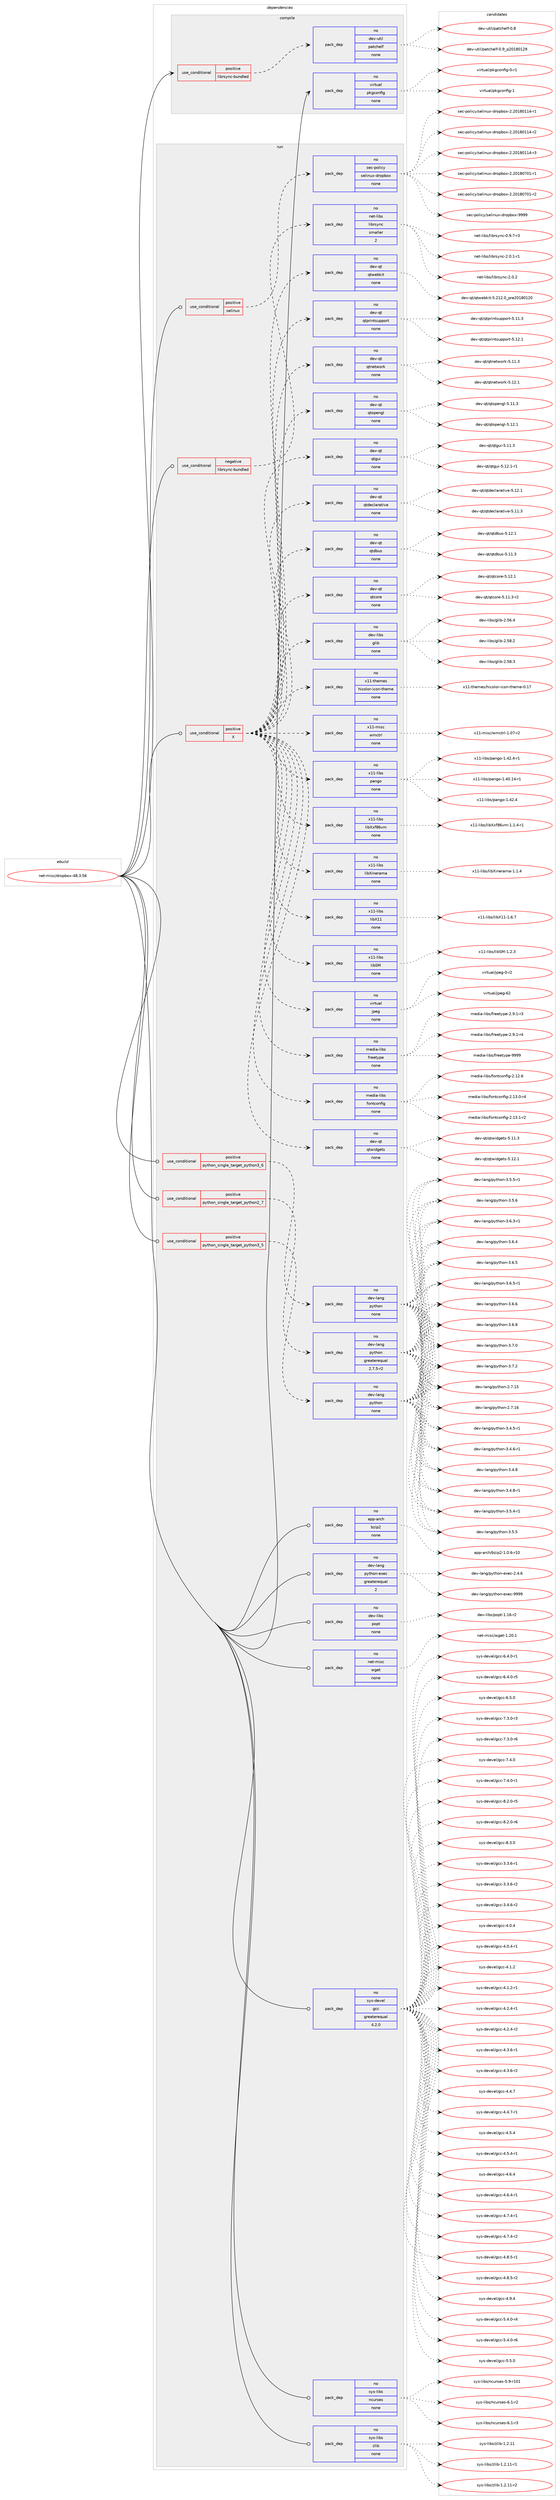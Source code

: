 digraph prolog {

# *************
# Graph options
# *************

newrank=true;
concentrate=true;
compound=true;
graph [rankdir=LR,fontname=Helvetica,fontsize=10,ranksep=1.5];#, ranksep=2.5, nodesep=0.2];
edge  [arrowhead=vee];
node  [fontname=Helvetica,fontsize=10];

# **********
# The ebuild
# **********

subgraph cluster_leftcol {
color=gray;
rank=same;
label=<<i>ebuild</i>>;
id [label="net-misc/dropbox-48.3.56", color=red, width=4, href="../net-misc/dropbox-48.3.56.svg"];
}

# ****************
# The dependencies
# ****************

subgraph cluster_midcol {
color=gray;
label=<<i>dependencies</i>>;
subgraph cluster_compile {
fillcolor="#eeeeee";
style=filled;
label=<<i>compile</i>>;
subgraph cond448136 {
dependency1667118 [label=<<TABLE BORDER="0" CELLBORDER="1" CELLSPACING="0" CELLPADDING="4"><TR><TD ROWSPAN="3" CELLPADDING="10">use_conditional</TD></TR><TR><TD>positive</TD></TR><TR><TD>librsync-bundled</TD></TR></TABLE>>, shape=none, color=red];
subgraph pack1191867 {
dependency1667119 [label=<<TABLE BORDER="0" CELLBORDER="1" CELLSPACING="0" CELLPADDING="4" WIDTH="220"><TR><TD ROWSPAN="6" CELLPADDING="30">pack_dep</TD></TR><TR><TD WIDTH="110">no</TD></TR><TR><TD>dev-util</TD></TR><TR><TD>patchelf</TD></TR><TR><TD>none</TD></TR><TR><TD></TD></TR></TABLE>>, shape=none, color=blue];
}
dependency1667118:e -> dependency1667119:w [weight=20,style="dashed",arrowhead="vee"];
}
id:e -> dependency1667118:w [weight=20,style="solid",arrowhead="vee"];
subgraph pack1191868 {
dependency1667120 [label=<<TABLE BORDER="0" CELLBORDER="1" CELLSPACING="0" CELLPADDING="4" WIDTH="220"><TR><TD ROWSPAN="6" CELLPADDING="30">pack_dep</TD></TR><TR><TD WIDTH="110">no</TD></TR><TR><TD>virtual</TD></TR><TR><TD>pkgconfig</TD></TR><TR><TD>none</TD></TR><TR><TD></TD></TR></TABLE>>, shape=none, color=blue];
}
id:e -> dependency1667120:w [weight=20,style="solid",arrowhead="vee"];
}
subgraph cluster_compileandrun {
fillcolor="#eeeeee";
style=filled;
label=<<i>compile and run</i>>;
}
subgraph cluster_run {
fillcolor="#eeeeee";
style=filled;
label=<<i>run</i>>;
subgraph cond448137 {
dependency1667121 [label=<<TABLE BORDER="0" CELLBORDER="1" CELLSPACING="0" CELLPADDING="4"><TR><TD ROWSPAN="3" CELLPADDING="10">use_conditional</TD></TR><TR><TD>negative</TD></TR><TR><TD>librsync-bundled</TD></TR></TABLE>>, shape=none, color=red];
subgraph pack1191869 {
dependency1667122 [label=<<TABLE BORDER="0" CELLBORDER="1" CELLSPACING="0" CELLPADDING="4" WIDTH="220"><TR><TD ROWSPAN="6" CELLPADDING="30">pack_dep</TD></TR><TR><TD WIDTH="110">no</TD></TR><TR><TD>net-libs</TD></TR><TR><TD>librsync</TD></TR><TR><TD>smaller</TD></TR><TR><TD>2</TD></TR></TABLE>>, shape=none, color=blue];
}
dependency1667121:e -> dependency1667122:w [weight=20,style="dashed",arrowhead="vee"];
}
id:e -> dependency1667121:w [weight=20,style="solid",arrowhead="odot"];
subgraph cond448138 {
dependency1667123 [label=<<TABLE BORDER="0" CELLBORDER="1" CELLSPACING="0" CELLPADDING="4"><TR><TD ROWSPAN="3" CELLPADDING="10">use_conditional</TD></TR><TR><TD>positive</TD></TR><TR><TD>X</TD></TR></TABLE>>, shape=none, color=red];
subgraph pack1191870 {
dependency1667124 [label=<<TABLE BORDER="0" CELLBORDER="1" CELLSPACING="0" CELLPADDING="4" WIDTH="220"><TR><TD ROWSPAN="6" CELLPADDING="30">pack_dep</TD></TR><TR><TD WIDTH="110">no</TD></TR><TR><TD>dev-libs</TD></TR><TR><TD>glib</TD></TR><TR><TD>none</TD></TR><TR><TD></TD></TR></TABLE>>, shape=none, color=blue];
}
dependency1667123:e -> dependency1667124:w [weight=20,style="dashed",arrowhead="vee"];
subgraph pack1191871 {
dependency1667125 [label=<<TABLE BORDER="0" CELLBORDER="1" CELLSPACING="0" CELLPADDING="4" WIDTH="220"><TR><TD ROWSPAN="6" CELLPADDING="30">pack_dep</TD></TR><TR><TD WIDTH="110">no</TD></TR><TR><TD>dev-qt</TD></TR><TR><TD>qtcore</TD></TR><TR><TD>none</TD></TR><TR><TD></TD></TR></TABLE>>, shape=none, color=blue];
}
dependency1667123:e -> dependency1667125:w [weight=20,style="dashed",arrowhead="vee"];
subgraph pack1191872 {
dependency1667126 [label=<<TABLE BORDER="0" CELLBORDER="1" CELLSPACING="0" CELLPADDING="4" WIDTH="220"><TR><TD ROWSPAN="6" CELLPADDING="30">pack_dep</TD></TR><TR><TD WIDTH="110">no</TD></TR><TR><TD>dev-qt</TD></TR><TR><TD>qtdbus</TD></TR><TR><TD>none</TD></TR><TR><TD></TD></TR></TABLE>>, shape=none, color=blue];
}
dependency1667123:e -> dependency1667126:w [weight=20,style="dashed",arrowhead="vee"];
subgraph pack1191873 {
dependency1667127 [label=<<TABLE BORDER="0" CELLBORDER="1" CELLSPACING="0" CELLPADDING="4" WIDTH="220"><TR><TD ROWSPAN="6" CELLPADDING="30">pack_dep</TD></TR><TR><TD WIDTH="110">no</TD></TR><TR><TD>dev-qt</TD></TR><TR><TD>qtdeclarative</TD></TR><TR><TD>none</TD></TR><TR><TD></TD></TR></TABLE>>, shape=none, color=blue];
}
dependency1667123:e -> dependency1667127:w [weight=20,style="dashed",arrowhead="vee"];
subgraph pack1191874 {
dependency1667128 [label=<<TABLE BORDER="0" CELLBORDER="1" CELLSPACING="0" CELLPADDING="4" WIDTH="220"><TR><TD ROWSPAN="6" CELLPADDING="30">pack_dep</TD></TR><TR><TD WIDTH="110">no</TD></TR><TR><TD>dev-qt</TD></TR><TR><TD>qtgui</TD></TR><TR><TD>none</TD></TR><TR><TD></TD></TR></TABLE>>, shape=none, color=blue];
}
dependency1667123:e -> dependency1667128:w [weight=20,style="dashed",arrowhead="vee"];
subgraph pack1191875 {
dependency1667129 [label=<<TABLE BORDER="0" CELLBORDER="1" CELLSPACING="0" CELLPADDING="4" WIDTH="220"><TR><TD ROWSPAN="6" CELLPADDING="30">pack_dep</TD></TR><TR><TD WIDTH="110">no</TD></TR><TR><TD>dev-qt</TD></TR><TR><TD>qtopengl</TD></TR><TR><TD>none</TD></TR><TR><TD></TD></TR></TABLE>>, shape=none, color=blue];
}
dependency1667123:e -> dependency1667129:w [weight=20,style="dashed",arrowhead="vee"];
subgraph pack1191876 {
dependency1667130 [label=<<TABLE BORDER="0" CELLBORDER="1" CELLSPACING="0" CELLPADDING="4" WIDTH="220"><TR><TD ROWSPAN="6" CELLPADDING="30">pack_dep</TD></TR><TR><TD WIDTH="110">no</TD></TR><TR><TD>dev-qt</TD></TR><TR><TD>qtnetwork</TD></TR><TR><TD>none</TD></TR><TR><TD></TD></TR></TABLE>>, shape=none, color=blue];
}
dependency1667123:e -> dependency1667130:w [weight=20,style="dashed",arrowhead="vee"];
subgraph pack1191877 {
dependency1667131 [label=<<TABLE BORDER="0" CELLBORDER="1" CELLSPACING="0" CELLPADDING="4" WIDTH="220"><TR><TD ROWSPAN="6" CELLPADDING="30">pack_dep</TD></TR><TR><TD WIDTH="110">no</TD></TR><TR><TD>dev-qt</TD></TR><TR><TD>qtprintsupport</TD></TR><TR><TD>none</TD></TR><TR><TD></TD></TR></TABLE>>, shape=none, color=blue];
}
dependency1667123:e -> dependency1667131:w [weight=20,style="dashed",arrowhead="vee"];
subgraph pack1191878 {
dependency1667132 [label=<<TABLE BORDER="0" CELLBORDER="1" CELLSPACING="0" CELLPADDING="4" WIDTH="220"><TR><TD ROWSPAN="6" CELLPADDING="30">pack_dep</TD></TR><TR><TD WIDTH="110">no</TD></TR><TR><TD>dev-qt</TD></TR><TR><TD>qtwebkit</TD></TR><TR><TD>none</TD></TR><TR><TD></TD></TR></TABLE>>, shape=none, color=blue];
}
dependency1667123:e -> dependency1667132:w [weight=20,style="dashed",arrowhead="vee"];
subgraph pack1191879 {
dependency1667133 [label=<<TABLE BORDER="0" CELLBORDER="1" CELLSPACING="0" CELLPADDING="4" WIDTH="220"><TR><TD ROWSPAN="6" CELLPADDING="30">pack_dep</TD></TR><TR><TD WIDTH="110">no</TD></TR><TR><TD>dev-qt</TD></TR><TR><TD>qtwidgets</TD></TR><TR><TD>none</TD></TR><TR><TD></TD></TR></TABLE>>, shape=none, color=blue];
}
dependency1667123:e -> dependency1667133:w [weight=20,style="dashed",arrowhead="vee"];
subgraph pack1191880 {
dependency1667134 [label=<<TABLE BORDER="0" CELLBORDER="1" CELLSPACING="0" CELLPADDING="4" WIDTH="220"><TR><TD ROWSPAN="6" CELLPADDING="30">pack_dep</TD></TR><TR><TD WIDTH="110">no</TD></TR><TR><TD>media-libs</TD></TR><TR><TD>fontconfig</TD></TR><TR><TD>none</TD></TR><TR><TD></TD></TR></TABLE>>, shape=none, color=blue];
}
dependency1667123:e -> dependency1667134:w [weight=20,style="dashed",arrowhead="vee"];
subgraph pack1191881 {
dependency1667135 [label=<<TABLE BORDER="0" CELLBORDER="1" CELLSPACING="0" CELLPADDING="4" WIDTH="220"><TR><TD ROWSPAN="6" CELLPADDING="30">pack_dep</TD></TR><TR><TD WIDTH="110">no</TD></TR><TR><TD>media-libs</TD></TR><TR><TD>freetype</TD></TR><TR><TD>none</TD></TR><TR><TD></TD></TR></TABLE>>, shape=none, color=blue];
}
dependency1667123:e -> dependency1667135:w [weight=20,style="dashed",arrowhead="vee"];
subgraph pack1191882 {
dependency1667136 [label=<<TABLE BORDER="0" CELLBORDER="1" CELLSPACING="0" CELLPADDING="4" WIDTH="220"><TR><TD ROWSPAN="6" CELLPADDING="30">pack_dep</TD></TR><TR><TD WIDTH="110">no</TD></TR><TR><TD>virtual</TD></TR><TR><TD>jpeg</TD></TR><TR><TD>none</TD></TR><TR><TD></TD></TR></TABLE>>, shape=none, color=blue];
}
dependency1667123:e -> dependency1667136:w [weight=20,style="dashed",arrowhead="vee"];
subgraph pack1191883 {
dependency1667137 [label=<<TABLE BORDER="0" CELLBORDER="1" CELLSPACING="0" CELLPADDING="4" WIDTH="220"><TR><TD ROWSPAN="6" CELLPADDING="30">pack_dep</TD></TR><TR><TD WIDTH="110">no</TD></TR><TR><TD>x11-libs</TD></TR><TR><TD>libSM</TD></TR><TR><TD>none</TD></TR><TR><TD></TD></TR></TABLE>>, shape=none, color=blue];
}
dependency1667123:e -> dependency1667137:w [weight=20,style="dashed",arrowhead="vee"];
subgraph pack1191884 {
dependency1667138 [label=<<TABLE BORDER="0" CELLBORDER="1" CELLSPACING="0" CELLPADDING="4" WIDTH="220"><TR><TD ROWSPAN="6" CELLPADDING="30">pack_dep</TD></TR><TR><TD WIDTH="110">no</TD></TR><TR><TD>x11-libs</TD></TR><TR><TD>libX11</TD></TR><TR><TD>none</TD></TR><TR><TD></TD></TR></TABLE>>, shape=none, color=blue];
}
dependency1667123:e -> dependency1667138:w [weight=20,style="dashed",arrowhead="vee"];
subgraph pack1191885 {
dependency1667139 [label=<<TABLE BORDER="0" CELLBORDER="1" CELLSPACING="0" CELLPADDING="4" WIDTH="220"><TR><TD ROWSPAN="6" CELLPADDING="30">pack_dep</TD></TR><TR><TD WIDTH="110">no</TD></TR><TR><TD>x11-libs</TD></TR><TR><TD>libXinerama</TD></TR><TR><TD>none</TD></TR><TR><TD></TD></TR></TABLE>>, shape=none, color=blue];
}
dependency1667123:e -> dependency1667139:w [weight=20,style="dashed",arrowhead="vee"];
subgraph pack1191886 {
dependency1667140 [label=<<TABLE BORDER="0" CELLBORDER="1" CELLSPACING="0" CELLPADDING="4" WIDTH="220"><TR><TD ROWSPAN="6" CELLPADDING="30">pack_dep</TD></TR><TR><TD WIDTH="110">no</TD></TR><TR><TD>x11-libs</TD></TR><TR><TD>libXxf86vm</TD></TR><TR><TD>none</TD></TR><TR><TD></TD></TR></TABLE>>, shape=none, color=blue];
}
dependency1667123:e -> dependency1667140:w [weight=20,style="dashed",arrowhead="vee"];
subgraph pack1191887 {
dependency1667141 [label=<<TABLE BORDER="0" CELLBORDER="1" CELLSPACING="0" CELLPADDING="4" WIDTH="220"><TR><TD ROWSPAN="6" CELLPADDING="30">pack_dep</TD></TR><TR><TD WIDTH="110">no</TD></TR><TR><TD>x11-libs</TD></TR><TR><TD>pango</TD></TR><TR><TD>none</TD></TR><TR><TD></TD></TR></TABLE>>, shape=none, color=blue];
}
dependency1667123:e -> dependency1667141:w [weight=20,style="dashed",arrowhead="vee"];
subgraph pack1191888 {
dependency1667142 [label=<<TABLE BORDER="0" CELLBORDER="1" CELLSPACING="0" CELLPADDING="4" WIDTH="220"><TR><TD ROWSPAN="6" CELLPADDING="30">pack_dep</TD></TR><TR><TD WIDTH="110">no</TD></TR><TR><TD>x11-misc</TD></TR><TR><TD>wmctrl</TD></TR><TR><TD>none</TD></TR><TR><TD></TD></TR></TABLE>>, shape=none, color=blue];
}
dependency1667123:e -> dependency1667142:w [weight=20,style="dashed",arrowhead="vee"];
subgraph pack1191889 {
dependency1667143 [label=<<TABLE BORDER="0" CELLBORDER="1" CELLSPACING="0" CELLPADDING="4" WIDTH="220"><TR><TD ROWSPAN="6" CELLPADDING="30">pack_dep</TD></TR><TR><TD WIDTH="110">no</TD></TR><TR><TD>x11-themes</TD></TR><TR><TD>hicolor-icon-theme</TD></TR><TR><TD>none</TD></TR><TR><TD></TD></TR></TABLE>>, shape=none, color=blue];
}
dependency1667123:e -> dependency1667143:w [weight=20,style="dashed",arrowhead="vee"];
}
id:e -> dependency1667123:w [weight=20,style="solid",arrowhead="odot"];
subgraph cond448139 {
dependency1667144 [label=<<TABLE BORDER="0" CELLBORDER="1" CELLSPACING="0" CELLPADDING="4"><TR><TD ROWSPAN="3" CELLPADDING="10">use_conditional</TD></TR><TR><TD>positive</TD></TR><TR><TD>python_single_target_python2_7</TD></TR></TABLE>>, shape=none, color=red];
subgraph pack1191890 {
dependency1667145 [label=<<TABLE BORDER="0" CELLBORDER="1" CELLSPACING="0" CELLPADDING="4" WIDTH="220"><TR><TD ROWSPAN="6" CELLPADDING="30">pack_dep</TD></TR><TR><TD WIDTH="110">no</TD></TR><TR><TD>dev-lang</TD></TR><TR><TD>python</TD></TR><TR><TD>greaterequal</TD></TR><TR><TD>2.7.5-r2</TD></TR></TABLE>>, shape=none, color=blue];
}
dependency1667144:e -> dependency1667145:w [weight=20,style="dashed",arrowhead="vee"];
}
id:e -> dependency1667144:w [weight=20,style="solid",arrowhead="odot"];
subgraph cond448140 {
dependency1667146 [label=<<TABLE BORDER="0" CELLBORDER="1" CELLSPACING="0" CELLPADDING="4"><TR><TD ROWSPAN="3" CELLPADDING="10">use_conditional</TD></TR><TR><TD>positive</TD></TR><TR><TD>python_single_target_python3_5</TD></TR></TABLE>>, shape=none, color=red];
subgraph pack1191891 {
dependency1667147 [label=<<TABLE BORDER="0" CELLBORDER="1" CELLSPACING="0" CELLPADDING="4" WIDTH="220"><TR><TD ROWSPAN="6" CELLPADDING="30">pack_dep</TD></TR><TR><TD WIDTH="110">no</TD></TR><TR><TD>dev-lang</TD></TR><TR><TD>python</TD></TR><TR><TD>none</TD></TR><TR><TD></TD></TR></TABLE>>, shape=none, color=blue];
}
dependency1667146:e -> dependency1667147:w [weight=20,style="dashed",arrowhead="vee"];
}
id:e -> dependency1667146:w [weight=20,style="solid",arrowhead="odot"];
subgraph cond448141 {
dependency1667148 [label=<<TABLE BORDER="0" CELLBORDER="1" CELLSPACING="0" CELLPADDING="4"><TR><TD ROWSPAN="3" CELLPADDING="10">use_conditional</TD></TR><TR><TD>positive</TD></TR><TR><TD>python_single_target_python3_6</TD></TR></TABLE>>, shape=none, color=red];
subgraph pack1191892 {
dependency1667149 [label=<<TABLE BORDER="0" CELLBORDER="1" CELLSPACING="0" CELLPADDING="4" WIDTH="220"><TR><TD ROWSPAN="6" CELLPADDING="30">pack_dep</TD></TR><TR><TD WIDTH="110">no</TD></TR><TR><TD>dev-lang</TD></TR><TR><TD>python</TD></TR><TR><TD>none</TD></TR><TR><TD></TD></TR></TABLE>>, shape=none, color=blue];
}
dependency1667148:e -> dependency1667149:w [weight=20,style="dashed",arrowhead="vee"];
}
id:e -> dependency1667148:w [weight=20,style="solid",arrowhead="odot"];
subgraph cond448142 {
dependency1667150 [label=<<TABLE BORDER="0" CELLBORDER="1" CELLSPACING="0" CELLPADDING="4"><TR><TD ROWSPAN="3" CELLPADDING="10">use_conditional</TD></TR><TR><TD>positive</TD></TR><TR><TD>selinux</TD></TR></TABLE>>, shape=none, color=red];
subgraph pack1191893 {
dependency1667151 [label=<<TABLE BORDER="0" CELLBORDER="1" CELLSPACING="0" CELLPADDING="4" WIDTH="220"><TR><TD ROWSPAN="6" CELLPADDING="30">pack_dep</TD></TR><TR><TD WIDTH="110">no</TD></TR><TR><TD>sec-policy</TD></TR><TR><TD>selinux-dropbox</TD></TR><TR><TD>none</TD></TR><TR><TD></TD></TR></TABLE>>, shape=none, color=blue];
}
dependency1667150:e -> dependency1667151:w [weight=20,style="dashed",arrowhead="vee"];
}
id:e -> dependency1667150:w [weight=20,style="solid",arrowhead="odot"];
subgraph pack1191894 {
dependency1667152 [label=<<TABLE BORDER="0" CELLBORDER="1" CELLSPACING="0" CELLPADDING="4" WIDTH="220"><TR><TD ROWSPAN="6" CELLPADDING="30">pack_dep</TD></TR><TR><TD WIDTH="110">no</TD></TR><TR><TD>app-arch</TD></TR><TR><TD>bzip2</TD></TR><TR><TD>none</TD></TR><TR><TD></TD></TR></TABLE>>, shape=none, color=blue];
}
id:e -> dependency1667152:w [weight=20,style="solid",arrowhead="odot"];
subgraph pack1191895 {
dependency1667153 [label=<<TABLE BORDER="0" CELLBORDER="1" CELLSPACING="0" CELLPADDING="4" WIDTH="220"><TR><TD ROWSPAN="6" CELLPADDING="30">pack_dep</TD></TR><TR><TD WIDTH="110">no</TD></TR><TR><TD>dev-lang</TD></TR><TR><TD>python-exec</TD></TR><TR><TD>greaterequal</TD></TR><TR><TD>2</TD></TR></TABLE>>, shape=none, color=blue];
}
id:e -> dependency1667153:w [weight=20,style="solid",arrowhead="odot"];
subgraph pack1191896 {
dependency1667154 [label=<<TABLE BORDER="0" CELLBORDER="1" CELLSPACING="0" CELLPADDING="4" WIDTH="220"><TR><TD ROWSPAN="6" CELLPADDING="30">pack_dep</TD></TR><TR><TD WIDTH="110">no</TD></TR><TR><TD>dev-libs</TD></TR><TR><TD>popt</TD></TR><TR><TD>none</TD></TR><TR><TD></TD></TR></TABLE>>, shape=none, color=blue];
}
id:e -> dependency1667154:w [weight=20,style="solid",arrowhead="odot"];
subgraph pack1191897 {
dependency1667155 [label=<<TABLE BORDER="0" CELLBORDER="1" CELLSPACING="0" CELLPADDING="4" WIDTH="220"><TR><TD ROWSPAN="6" CELLPADDING="30">pack_dep</TD></TR><TR><TD WIDTH="110">no</TD></TR><TR><TD>net-misc</TD></TR><TR><TD>wget</TD></TR><TR><TD>none</TD></TR><TR><TD></TD></TR></TABLE>>, shape=none, color=blue];
}
id:e -> dependency1667155:w [weight=20,style="solid",arrowhead="odot"];
subgraph pack1191898 {
dependency1667156 [label=<<TABLE BORDER="0" CELLBORDER="1" CELLSPACING="0" CELLPADDING="4" WIDTH="220"><TR><TD ROWSPAN="6" CELLPADDING="30">pack_dep</TD></TR><TR><TD WIDTH="110">no</TD></TR><TR><TD>sys-devel</TD></TR><TR><TD>gcc</TD></TR><TR><TD>greaterequal</TD></TR><TR><TD>4.2.0</TD></TR></TABLE>>, shape=none, color=blue];
}
id:e -> dependency1667156:w [weight=20,style="solid",arrowhead="odot"];
subgraph pack1191899 {
dependency1667157 [label=<<TABLE BORDER="0" CELLBORDER="1" CELLSPACING="0" CELLPADDING="4" WIDTH="220"><TR><TD ROWSPAN="6" CELLPADDING="30">pack_dep</TD></TR><TR><TD WIDTH="110">no</TD></TR><TR><TD>sys-libs</TD></TR><TR><TD>ncurses</TD></TR><TR><TD>none</TD></TR><TR><TD></TD></TR></TABLE>>, shape=none, color=blue];
}
id:e -> dependency1667157:w [weight=20,style="solid",arrowhead="odot"];
subgraph pack1191900 {
dependency1667158 [label=<<TABLE BORDER="0" CELLBORDER="1" CELLSPACING="0" CELLPADDING="4" WIDTH="220"><TR><TD ROWSPAN="6" CELLPADDING="30">pack_dep</TD></TR><TR><TD WIDTH="110">no</TD></TR><TR><TD>sys-libs</TD></TR><TR><TD>zlib</TD></TR><TR><TD>none</TD></TR><TR><TD></TD></TR></TABLE>>, shape=none, color=blue];
}
id:e -> dependency1667158:w [weight=20,style="solid",arrowhead="odot"];
}
}

# **************
# The candidates
# **************

subgraph cluster_choices {
rank=same;
color=gray;
label=<<i>candidates</i>>;

subgraph choice1191867 {
color=black;
nodesep=1;
choice1001011184511711610510847112971169910410110810245484656 [label="dev-util/patchelf-0.8", color=red, width=4,href="../dev-util/patchelf-0.8.svg"];
choice1001011184511711610510847112971169910410110810245484657951125048495648495057 [label="dev-util/patchelf-0.9_p20180129", color=red, width=4,href="../dev-util/patchelf-0.9_p20180129.svg"];
dependency1667119:e -> choice1001011184511711610510847112971169910410110810245484656:w [style=dotted,weight="100"];
dependency1667119:e -> choice1001011184511711610510847112971169910410110810245484657951125048495648495057:w [style=dotted,weight="100"];
}
subgraph choice1191868 {
color=black;
nodesep=1;
choice11810511411611797108471121071039911111010210510345484511449 [label="virtual/pkgconfig-0-r1", color=red, width=4,href="../virtual/pkgconfig-0-r1.svg"];
choice1181051141161179710847112107103991111101021051034549 [label="virtual/pkgconfig-1", color=red, width=4,href="../virtual/pkgconfig-1.svg"];
dependency1667120:e -> choice11810511411611797108471121071039911111010210510345484511449:w [style=dotted,weight="100"];
dependency1667120:e -> choice1181051141161179710847112107103991111101021051034549:w [style=dotted,weight="100"];
}
subgraph choice1191869 {
color=black;
nodesep=1;
choice11010111645108105981154710810598114115121110994548465746554511451 [label="net-libs/librsync-0.9.7-r3", color=red, width=4,href="../net-libs/librsync-0.9.7-r3.svg"];
choice11010111645108105981154710810598114115121110994550464846494511449 [label="net-libs/librsync-2.0.1-r1", color=red, width=4,href="../net-libs/librsync-2.0.1-r1.svg"];
choice1101011164510810598115471081059811411512111099455046484650 [label="net-libs/librsync-2.0.2", color=red, width=4,href="../net-libs/librsync-2.0.2.svg"];
dependency1667122:e -> choice11010111645108105981154710810598114115121110994548465746554511451:w [style=dotted,weight="100"];
dependency1667122:e -> choice11010111645108105981154710810598114115121110994550464846494511449:w [style=dotted,weight="100"];
dependency1667122:e -> choice1101011164510810598115471081059811411512111099455046484650:w [style=dotted,weight="100"];
}
subgraph choice1191870 {
color=black;
nodesep=1;
choice1001011184510810598115471031081059845504653544652 [label="dev-libs/glib-2.56.4", color=red, width=4,href="../dev-libs/glib-2.56.4.svg"];
choice1001011184510810598115471031081059845504653564650 [label="dev-libs/glib-2.58.2", color=red, width=4,href="../dev-libs/glib-2.58.2.svg"];
choice1001011184510810598115471031081059845504653564651 [label="dev-libs/glib-2.58.3", color=red, width=4,href="../dev-libs/glib-2.58.3.svg"];
dependency1667124:e -> choice1001011184510810598115471031081059845504653544652:w [style=dotted,weight="100"];
dependency1667124:e -> choice1001011184510810598115471031081059845504653564650:w [style=dotted,weight="100"];
dependency1667124:e -> choice1001011184510810598115471031081059845504653564651:w [style=dotted,weight="100"];
}
subgraph choice1191871 {
color=black;
nodesep=1;
choice100101118451131164711311699111114101455346494946514511450 [label="dev-qt/qtcore-5.11.3-r2", color=red, width=4,href="../dev-qt/qtcore-5.11.3-r2.svg"];
choice10010111845113116471131169911111410145534649504649 [label="dev-qt/qtcore-5.12.1", color=red, width=4,href="../dev-qt/qtcore-5.12.1.svg"];
dependency1667125:e -> choice100101118451131164711311699111114101455346494946514511450:w [style=dotted,weight="100"];
dependency1667125:e -> choice10010111845113116471131169911111410145534649504649:w [style=dotted,weight="100"];
}
subgraph choice1191872 {
color=black;
nodesep=1;
choice10010111845113116471131161009811711545534649494651 [label="dev-qt/qtdbus-5.11.3", color=red, width=4,href="../dev-qt/qtdbus-5.11.3.svg"];
choice10010111845113116471131161009811711545534649504649 [label="dev-qt/qtdbus-5.12.1", color=red, width=4,href="../dev-qt/qtdbus-5.12.1.svg"];
dependency1667126:e -> choice10010111845113116471131161009811711545534649494651:w [style=dotted,weight="100"];
dependency1667126:e -> choice10010111845113116471131161009811711545534649504649:w [style=dotted,weight="100"];
}
subgraph choice1191873 {
color=black;
nodesep=1;
choice100101118451131164711311610010199108971149711610511810145534649494651 [label="dev-qt/qtdeclarative-5.11.3", color=red, width=4,href="../dev-qt/qtdeclarative-5.11.3.svg"];
choice100101118451131164711311610010199108971149711610511810145534649504649 [label="dev-qt/qtdeclarative-5.12.1", color=red, width=4,href="../dev-qt/qtdeclarative-5.12.1.svg"];
dependency1667127:e -> choice100101118451131164711311610010199108971149711610511810145534649494651:w [style=dotted,weight="100"];
dependency1667127:e -> choice100101118451131164711311610010199108971149711610511810145534649504649:w [style=dotted,weight="100"];
}
subgraph choice1191874 {
color=black;
nodesep=1;
choice100101118451131164711311610311710545534649494651 [label="dev-qt/qtgui-5.11.3", color=red, width=4,href="../dev-qt/qtgui-5.11.3.svg"];
choice1001011184511311647113116103117105455346495046494511449 [label="dev-qt/qtgui-5.12.1-r1", color=red, width=4,href="../dev-qt/qtgui-5.12.1-r1.svg"];
dependency1667128:e -> choice100101118451131164711311610311710545534649494651:w [style=dotted,weight="100"];
dependency1667128:e -> choice1001011184511311647113116103117105455346495046494511449:w [style=dotted,weight="100"];
}
subgraph choice1191875 {
color=black;
nodesep=1;
choice100101118451131164711311611111210111010310845534649494651 [label="dev-qt/qtopengl-5.11.3", color=red, width=4,href="../dev-qt/qtopengl-5.11.3.svg"];
choice100101118451131164711311611111210111010310845534649504649 [label="dev-qt/qtopengl-5.12.1", color=red, width=4,href="../dev-qt/qtopengl-5.12.1.svg"];
dependency1667129:e -> choice100101118451131164711311611111210111010310845534649494651:w [style=dotted,weight="100"];
dependency1667129:e -> choice100101118451131164711311611111210111010310845534649504649:w [style=dotted,weight="100"];
}
subgraph choice1191876 {
color=black;
nodesep=1;
choice100101118451131164711311611010111611911111410745534649494651 [label="dev-qt/qtnetwork-5.11.3", color=red, width=4,href="../dev-qt/qtnetwork-5.11.3.svg"];
choice100101118451131164711311611010111611911111410745534649504649 [label="dev-qt/qtnetwork-5.12.1", color=red, width=4,href="../dev-qt/qtnetwork-5.12.1.svg"];
dependency1667130:e -> choice100101118451131164711311611010111611911111410745534649494651:w [style=dotted,weight="100"];
dependency1667130:e -> choice100101118451131164711311611010111611911111410745534649504649:w [style=dotted,weight="100"];
}
subgraph choice1191877 {
color=black;
nodesep=1;
choice100101118451131164711311611211410511011611511711211211111411645534649494651 [label="dev-qt/qtprintsupport-5.11.3", color=red, width=4,href="../dev-qt/qtprintsupport-5.11.3.svg"];
choice100101118451131164711311611211410511011611511711211211111411645534649504649 [label="dev-qt/qtprintsupport-5.12.1", color=red, width=4,href="../dev-qt/qtprintsupport-5.12.1.svg"];
dependency1667131:e -> choice100101118451131164711311611211410511011611511711211211111411645534649494651:w [style=dotted,weight="100"];
dependency1667131:e -> choice100101118451131164711311611211410511011611511711211211111411645534649504649:w [style=dotted,weight="100"];
}
subgraph choice1191878 {
color=black;
nodesep=1;
choice1001011184511311647113116119101981071051164553465049504648951121141015048495648495048 [label="dev-qt/qtwebkit-5.212.0_pre20180120", color=red, width=4,href="../dev-qt/qtwebkit-5.212.0_pre20180120.svg"];
dependency1667132:e -> choice1001011184511311647113116119101981071051164553465049504648951121141015048495648495048:w [style=dotted,weight="100"];
}
subgraph choice1191879 {
color=black;
nodesep=1;
choice100101118451131164711311611910510010310111611545534649494651 [label="dev-qt/qtwidgets-5.11.3", color=red, width=4,href="../dev-qt/qtwidgets-5.11.3.svg"];
choice100101118451131164711311611910510010310111611545534649504649 [label="dev-qt/qtwidgets-5.12.1", color=red, width=4,href="../dev-qt/qtwidgets-5.12.1.svg"];
dependency1667133:e -> choice100101118451131164711311611910510010310111611545534649494651:w [style=dotted,weight="100"];
dependency1667133:e -> choice100101118451131164711311611910510010310111611545534649504649:w [style=dotted,weight="100"];
}
subgraph choice1191880 {
color=black;
nodesep=1;
choice109101100105974510810598115471021111101169911111010210510345504649504654 [label="media-libs/fontconfig-2.12.6", color=red, width=4,href="../media-libs/fontconfig-2.12.6.svg"];
choice1091011001059745108105981154710211111011699111110102105103455046495146484511452 [label="media-libs/fontconfig-2.13.0-r4", color=red, width=4,href="../media-libs/fontconfig-2.13.0-r4.svg"];
choice1091011001059745108105981154710211111011699111110102105103455046495146494511450 [label="media-libs/fontconfig-2.13.1-r2", color=red, width=4,href="../media-libs/fontconfig-2.13.1-r2.svg"];
dependency1667134:e -> choice109101100105974510810598115471021111101169911111010210510345504649504654:w [style=dotted,weight="100"];
dependency1667134:e -> choice1091011001059745108105981154710211111011699111110102105103455046495146484511452:w [style=dotted,weight="100"];
dependency1667134:e -> choice1091011001059745108105981154710211111011699111110102105103455046495146494511450:w [style=dotted,weight="100"];
}
subgraph choice1191881 {
color=black;
nodesep=1;
choice109101100105974510810598115471021141011011161211121014550465746494511451 [label="media-libs/freetype-2.9.1-r3", color=red, width=4,href="../media-libs/freetype-2.9.1-r3.svg"];
choice109101100105974510810598115471021141011011161211121014550465746494511452 [label="media-libs/freetype-2.9.1-r4", color=red, width=4,href="../media-libs/freetype-2.9.1-r4.svg"];
choice109101100105974510810598115471021141011011161211121014557575757 [label="media-libs/freetype-9999", color=red, width=4,href="../media-libs/freetype-9999.svg"];
dependency1667135:e -> choice109101100105974510810598115471021141011011161211121014550465746494511451:w [style=dotted,weight="100"];
dependency1667135:e -> choice109101100105974510810598115471021141011011161211121014550465746494511452:w [style=dotted,weight="100"];
dependency1667135:e -> choice109101100105974510810598115471021141011011161211121014557575757:w [style=dotted,weight="100"];
}
subgraph choice1191882 {
color=black;
nodesep=1;
choice118105114116117971084710611210110345484511450 [label="virtual/jpeg-0-r2", color=red, width=4,href="../virtual/jpeg-0-r2.svg"];
choice1181051141161179710847106112101103455450 [label="virtual/jpeg-62", color=red, width=4,href="../virtual/jpeg-62.svg"];
dependency1667136:e -> choice118105114116117971084710611210110345484511450:w [style=dotted,weight="100"];
dependency1667136:e -> choice1181051141161179710847106112101103455450:w [style=dotted,weight="100"];
}
subgraph choice1191883 {
color=black;
nodesep=1;
choice1204949451081059811547108105988377454946504651 [label="x11-libs/libSM-1.2.3", color=red, width=4,href="../x11-libs/libSM-1.2.3.svg"];
dependency1667137:e -> choice1204949451081059811547108105988377454946504651:w [style=dotted,weight="100"];
}
subgraph choice1191884 {
color=black;
nodesep=1;
choice120494945108105981154710810598884949454946544655 [label="x11-libs/libX11-1.6.7", color=red, width=4,href="../x11-libs/libX11-1.6.7.svg"];
dependency1667138:e -> choice120494945108105981154710810598884949454946544655:w [style=dotted,weight="100"];
}
subgraph choice1191885 {
color=black;
nodesep=1;
choice120494945108105981154710810598881051101011149710997454946494652 [label="x11-libs/libXinerama-1.1.4", color=red, width=4,href="../x11-libs/libXinerama-1.1.4.svg"];
dependency1667139:e -> choice120494945108105981154710810598881051101011149710997454946494652:w [style=dotted,weight="100"];
}
subgraph choice1191886 {
color=black;
nodesep=1;
choice1204949451081059811547108105988812010256541181094549464946524511449 [label="x11-libs/libXxf86vm-1.1.4-r1", color=red, width=4,href="../x11-libs/libXxf86vm-1.1.4-r1.svg"];
dependency1667140:e -> choice1204949451081059811547108105988812010256541181094549464946524511449:w [style=dotted,weight="100"];
}
subgraph choice1191887 {
color=black;
nodesep=1;
choice12049494510810598115471129711010311145494652484649524511449 [label="x11-libs/pango-1.40.14-r1", color=red, width=4,href="../x11-libs/pango-1.40.14-r1.svg"];
choice12049494510810598115471129711010311145494652504652 [label="x11-libs/pango-1.42.4", color=red, width=4,href="../x11-libs/pango-1.42.4.svg"];
choice120494945108105981154711297110103111454946525046524511449 [label="x11-libs/pango-1.42.4-r1", color=red, width=4,href="../x11-libs/pango-1.42.4-r1.svg"];
dependency1667141:e -> choice12049494510810598115471129711010311145494652484649524511449:w [style=dotted,weight="100"];
dependency1667141:e -> choice12049494510810598115471129711010311145494652504652:w [style=dotted,weight="100"];
dependency1667141:e -> choice120494945108105981154711297110103111454946525046524511449:w [style=dotted,weight="100"];
}
subgraph choice1191888 {
color=black;
nodesep=1;
choice12049494510910511599471191099911611410845494648554511450 [label="x11-misc/wmctrl-1.07-r2", color=red, width=4,href="../x11-misc/wmctrl-1.07-r2.svg"];
dependency1667142:e -> choice12049494510910511599471191099911611410845494648554511450:w [style=dotted,weight="100"];
}
subgraph choice1191889 {
color=black;
nodesep=1;
choice12049494511610410110910111547104105991111081111144510599111110451161041011091014548464955 [label="x11-themes/hicolor-icon-theme-0.17", color=red, width=4,href="../x11-themes/hicolor-icon-theme-0.17.svg"];
dependency1667143:e -> choice12049494511610410110910111547104105991111081111144510599111110451161041011091014548464955:w [style=dotted,weight="100"];
}
subgraph choice1191890 {
color=black;
nodesep=1;
choice10010111845108971101034711212111610411111045504655464953 [label="dev-lang/python-2.7.15", color=red, width=4,href="../dev-lang/python-2.7.15.svg"];
choice10010111845108971101034711212111610411111045504655464954 [label="dev-lang/python-2.7.16", color=red, width=4,href="../dev-lang/python-2.7.16.svg"];
choice1001011184510897110103471121211161041111104551465246534511449 [label="dev-lang/python-3.4.5-r1", color=red, width=4,href="../dev-lang/python-3.4.5-r1.svg"];
choice1001011184510897110103471121211161041111104551465246544511449 [label="dev-lang/python-3.4.6-r1", color=red, width=4,href="../dev-lang/python-3.4.6-r1.svg"];
choice100101118451089711010347112121116104111110455146524656 [label="dev-lang/python-3.4.8", color=red, width=4,href="../dev-lang/python-3.4.8.svg"];
choice1001011184510897110103471121211161041111104551465246564511449 [label="dev-lang/python-3.4.8-r1", color=red, width=4,href="../dev-lang/python-3.4.8-r1.svg"];
choice1001011184510897110103471121211161041111104551465346524511449 [label="dev-lang/python-3.5.4-r1", color=red, width=4,href="../dev-lang/python-3.5.4-r1.svg"];
choice100101118451089711010347112121116104111110455146534653 [label="dev-lang/python-3.5.5", color=red, width=4,href="../dev-lang/python-3.5.5.svg"];
choice1001011184510897110103471121211161041111104551465346534511449 [label="dev-lang/python-3.5.5-r1", color=red, width=4,href="../dev-lang/python-3.5.5-r1.svg"];
choice100101118451089711010347112121116104111110455146534654 [label="dev-lang/python-3.5.6", color=red, width=4,href="../dev-lang/python-3.5.6.svg"];
choice1001011184510897110103471121211161041111104551465446514511449 [label="dev-lang/python-3.6.3-r1", color=red, width=4,href="../dev-lang/python-3.6.3-r1.svg"];
choice100101118451089711010347112121116104111110455146544652 [label="dev-lang/python-3.6.4", color=red, width=4,href="../dev-lang/python-3.6.4.svg"];
choice100101118451089711010347112121116104111110455146544653 [label="dev-lang/python-3.6.5", color=red, width=4,href="../dev-lang/python-3.6.5.svg"];
choice1001011184510897110103471121211161041111104551465446534511449 [label="dev-lang/python-3.6.5-r1", color=red, width=4,href="../dev-lang/python-3.6.5-r1.svg"];
choice100101118451089711010347112121116104111110455146544654 [label="dev-lang/python-3.6.6", color=red, width=4,href="../dev-lang/python-3.6.6.svg"];
choice100101118451089711010347112121116104111110455146544656 [label="dev-lang/python-3.6.8", color=red, width=4,href="../dev-lang/python-3.6.8.svg"];
choice100101118451089711010347112121116104111110455146554648 [label="dev-lang/python-3.7.0", color=red, width=4,href="../dev-lang/python-3.7.0.svg"];
choice100101118451089711010347112121116104111110455146554650 [label="dev-lang/python-3.7.2", color=red, width=4,href="../dev-lang/python-3.7.2.svg"];
dependency1667145:e -> choice10010111845108971101034711212111610411111045504655464953:w [style=dotted,weight="100"];
dependency1667145:e -> choice10010111845108971101034711212111610411111045504655464954:w [style=dotted,weight="100"];
dependency1667145:e -> choice1001011184510897110103471121211161041111104551465246534511449:w [style=dotted,weight="100"];
dependency1667145:e -> choice1001011184510897110103471121211161041111104551465246544511449:w [style=dotted,weight="100"];
dependency1667145:e -> choice100101118451089711010347112121116104111110455146524656:w [style=dotted,weight="100"];
dependency1667145:e -> choice1001011184510897110103471121211161041111104551465246564511449:w [style=dotted,weight="100"];
dependency1667145:e -> choice1001011184510897110103471121211161041111104551465346524511449:w [style=dotted,weight="100"];
dependency1667145:e -> choice100101118451089711010347112121116104111110455146534653:w [style=dotted,weight="100"];
dependency1667145:e -> choice1001011184510897110103471121211161041111104551465346534511449:w [style=dotted,weight="100"];
dependency1667145:e -> choice100101118451089711010347112121116104111110455146534654:w [style=dotted,weight="100"];
dependency1667145:e -> choice1001011184510897110103471121211161041111104551465446514511449:w [style=dotted,weight="100"];
dependency1667145:e -> choice100101118451089711010347112121116104111110455146544652:w [style=dotted,weight="100"];
dependency1667145:e -> choice100101118451089711010347112121116104111110455146544653:w [style=dotted,weight="100"];
dependency1667145:e -> choice1001011184510897110103471121211161041111104551465446534511449:w [style=dotted,weight="100"];
dependency1667145:e -> choice100101118451089711010347112121116104111110455146544654:w [style=dotted,weight="100"];
dependency1667145:e -> choice100101118451089711010347112121116104111110455146544656:w [style=dotted,weight="100"];
dependency1667145:e -> choice100101118451089711010347112121116104111110455146554648:w [style=dotted,weight="100"];
dependency1667145:e -> choice100101118451089711010347112121116104111110455146554650:w [style=dotted,weight="100"];
}
subgraph choice1191891 {
color=black;
nodesep=1;
choice10010111845108971101034711212111610411111045504655464953 [label="dev-lang/python-2.7.15", color=red, width=4,href="../dev-lang/python-2.7.15.svg"];
choice10010111845108971101034711212111610411111045504655464954 [label="dev-lang/python-2.7.16", color=red, width=4,href="../dev-lang/python-2.7.16.svg"];
choice1001011184510897110103471121211161041111104551465246534511449 [label="dev-lang/python-3.4.5-r1", color=red, width=4,href="../dev-lang/python-3.4.5-r1.svg"];
choice1001011184510897110103471121211161041111104551465246544511449 [label="dev-lang/python-3.4.6-r1", color=red, width=4,href="../dev-lang/python-3.4.6-r1.svg"];
choice100101118451089711010347112121116104111110455146524656 [label="dev-lang/python-3.4.8", color=red, width=4,href="../dev-lang/python-3.4.8.svg"];
choice1001011184510897110103471121211161041111104551465246564511449 [label="dev-lang/python-3.4.8-r1", color=red, width=4,href="../dev-lang/python-3.4.8-r1.svg"];
choice1001011184510897110103471121211161041111104551465346524511449 [label="dev-lang/python-3.5.4-r1", color=red, width=4,href="../dev-lang/python-3.5.4-r1.svg"];
choice100101118451089711010347112121116104111110455146534653 [label="dev-lang/python-3.5.5", color=red, width=4,href="../dev-lang/python-3.5.5.svg"];
choice1001011184510897110103471121211161041111104551465346534511449 [label="dev-lang/python-3.5.5-r1", color=red, width=4,href="../dev-lang/python-3.5.5-r1.svg"];
choice100101118451089711010347112121116104111110455146534654 [label="dev-lang/python-3.5.6", color=red, width=4,href="../dev-lang/python-3.5.6.svg"];
choice1001011184510897110103471121211161041111104551465446514511449 [label="dev-lang/python-3.6.3-r1", color=red, width=4,href="../dev-lang/python-3.6.3-r1.svg"];
choice100101118451089711010347112121116104111110455146544652 [label="dev-lang/python-3.6.4", color=red, width=4,href="../dev-lang/python-3.6.4.svg"];
choice100101118451089711010347112121116104111110455146544653 [label="dev-lang/python-3.6.5", color=red, width=4,href="../dev-lang/python-3.6.5.svg"];
choice1001011184510897110103471121211161041111104551465446534511449 [label="dev-lang/python-3.6.5-r1", color=red, width=4,href="../dev-lang/python-3.6.5-r1.svg"];
choice100101118451089711010347112121116104111110455146544654 [label="dev-lang/python-3.6.6", color=red, width=4,href="../dev-lang/python-3.6.6.svg"];
choice100101118451089711010347112121116104111110455146544656 [label="dev-lang/python-3.6.8", color=red, width=4,href="../dev-lang/python-3.6.8.svg"];
choice100101118451089711010347112121116104111110455146554648 [label="dev-lang/python-3.7.0", color=red, width=4,href="../dev-lang/python-3.7.0.svg"];
choice100101118451089711010347112121116104111110455146554650 [label="dev-lang/python-3.7.2", color=red, width=4,href="../dev-lang/python-3.7.2.svg"];
dependency1667147:e -> choice10010111845108971101034711212111610411111045504655464953:w [style=dotted,weight="100"];
dependency1667147:e -> choice10010111845108971101034711212111610411111045504655464954:w [style=dotted,weight="100"];
dependency1667147:e -> choice1001011184510897110103471121211161041111104551465246534511449:w [style=dotted,weight="100"];
dependency1667147:e -> choice1001011184510897110103471121211161041111104551465246544511449:w [style=dotted,weight="100"];
dependency1667147:e -> choice100101118451089711010347112121116104111110455146524656:w [style=dotted,weight="100"];
dependency1667147:e -> choice1001011184510897110103471121211161041111104551465246564511449:w [style=dotted,weight="100"];
dependency1667147:e -> choice1001011184510897110103471121211161041111104551465346524511449:w [style=dotted,weight="100"];
dependency1667147:e -> choice100101118451089711010347112121116104111110455146534653:w [style=dotted,weight="100"];
dependency1667147:e -> choice1001011184510897110103471121211161041111104551465346534511449:w [style=dotted,weight="100"];
dependency1667147:e -> choice100101118451089711010347112121116104111110455146534654:w [style=dotted,weight="100"];
dependency1667147:e -> choice1001011184510897110103471121211161041111104551465446514511449:w [style=dotted,weight="100"];
dependency1667147:e -> choice100101118451089711010347112121116104111110455146544652:w [style=dotted,weight="100"];
dependency1667147:e -> choice100101118451089711010347112121116104111110455146544653:w [style=dotted,weight="100"];
dependency1667147:e -> choice1001011184510897110103471121211161041111104551465446534511449:w [style=dotted,weight="100"];
dependency1667147:e -> choice100101118451089711010347112121116104111110455146544654:w [style=dotted,weight="100"];
dependency1667147:e -> choice100101118451089711010347112121116104111110455146544656:w [style=dotted,weight="100"];
dependency1667147:e -> choice100101118451089711010347112121116104111110455146554648:w [style=dotted,weight="100"];
dependency1667147:e -> choice100101118451089711010347112121116104111110455146554650:w [style=dotted,weight="100"];
}
subgraph choice1191892 {
color=black;
nodesep=1;
choice10010111845108971101034711212111610411111045504655464953 [label="dev-lang/python-2.7.15", color=red, width=4,href="../dev-lang/python-2.7.15.svg"];
choice10010111845108971101034711212111610411111045504655464954 [label="dev-lang/python-2.7.16", color=red, width=4,href="../dev-lang/python-2.7.16.svg"];
choice1001011184510897110103471121211161041111104551465246534511449 [label="dev-lang/python-3.4.5-r1", color=red, width=4,href="../dev-lang/python-3.4.5-r1.svg"];
choice1001011184510897110103471121211161041111104551465246544511449 [label="dev-lang/python-3.4.6-r1", color=red, width=4,href="../dev-lang/python-3.4.6-r1.svg"];
choice100101118451089711010347112121116104111110455146524656 [label="dev-lang/python-3.4.8", color=red, width=4,href="../dev-lang/python-3.4.8.svg"];
choice1001011184510897110103471121211161041111104551465246564511449 [label="dev-lang/python-3.4.8-r1", color=red, width=4,href="../dev-lang/python-3.4.8-r1.svg"];
choice1001011184510897110103471121211161041111104551465346524511449 [label="dev-lang/python-3.5.4-r1", color=red, width=4,href="../dev-lang/python-3.5.4-r1.svg"];
choice100101118451089711010347112121116104111110455146534653 [label="dev-lang/python-3.5.5", color=red, width=4,href="../dev-lang/python-3.5.5.svg"];
choice1001011184510897110103471121211161041111104551465346534511449 [label="dev-lang/python-3.5.5-r1", color=red, width=4,href="../dev-lang/python-3.5.5-r1.svg"];
choice100101118451089711010347112121116104111110455146534654 [label="dev-lang/python-3.5.6", color=red, width=4,href="../dev-lang/python-3.5.6.svg"];
choice1001011184510897110103471121211161041111104551465446514511449 [label="dev-lang/python-3.6.3-r1", color=red, width=4,href="../dev-lang/python-3.6.3-r1.svg"];
choice100101118451089711010347112121116104111110455146544652 [label="dev-lang/python-3.6.4", color=red, width=4,href="../dev-lang/python-3.6.4.svg"];
choice100101118451089711010347112121116104111110455146544653 [label="dev-lang/python-3.6.5", color=red, width=4,href="../dev-lang/python-3.6.5.svg"];
choice1001011184510897110103471121211161041111104551465446534511449 [label="dev-lang/python-3.6.5-r1", color=red, width=4,href="../dev-lang/python-3.6.5-r1.svg"];
choice100101118451089711010347112121116104111110455146544654 [label="dev-lang/python-3.6.6", color=red, width=4,href="../dev-lang/python-3.6.6.svg"];
choice100101118451089711010347112121116104111110455146544656 [label="dev-lang/python-3.6.8", color=red, width=4,href="../dev-lang/python-3.6.8.svg"];
choice100101118451089711010347112121116104111110455146554648 [label="dev-lang/python-3.7.0", color=red, width=4,href="../dev-lang/python-3.7.0.svg"];
choice100101118451089711010347112121116104111110455146554650 [label="dev-lang/python-3.7.2", color=red, width=4,href="../dev-lang/python-3.7.2.svg"];
dependency1667149:e -> choice10010111845108971101034711212111610411111045504655464953:w [style=dotted,weight="100"];
dependency1667149:e -> choice10010111845108971101034711212111610411111045504655464954:w [style=dotted,weight="100"];
dependency1667149:e -> choice1001011184510897110103471121211161041111104551465246534511449:w [style=dotted,weight="100"];
dependency1667149:e -> choice1001011184510897110103471121211161041111104551465246544511449:w [style=dotted,weight="100"];
dependency1667149:e -> choice100101118451089711010347112121116104111110455146524656:w [style=dotted,weight="100"];
dependency1667149:e -> choice1001011184510897110103471121211161041111104551465246564511449:w [style=dotted,weight="100"];
dependency1667149:e -> choice1001011184510897110103471121211161041111104551465346524511449:w [style=dotted,weight="100"];
dependency1667149:e -> choice100101118451089711010347112121116104111110455146534653:w [style=dotted,weight="100"];
dependency1667149:e -> choice1001011184510897110103471121211161041111104551465346534511449:w [style=dotted,weight="100"];
dependency1667149:e -> choice100101118451089711010347112121116104111110455146534654:w [style=dotted,weight="100"];
dependency1667149:e -> choice1001011184510897110103471121211161041111104551465446514511449:w [style=dotted,weight="100"];
dependency1667149:e -> choice100101118451089711010347112121116104111110455146544652:w [style=dotted,weight="100"];
dependency1667149:e -> choice100101118451089711010347112121116104111110455146544653:w [style=dotted,weight="100"];
dependency1667149:e -> choice1001011184510897110103471121211161041111104551465446534511449:w [style=dotted,weight="100"];
dependency1667149:e -> choice100101118451089711010347112121116104111110455146544654:w [style=dotted,weight="100"];
dependency1667149:e -> choice100101118451089711010347112121116104111110455146544656:w [style=dotted,weight="100"];
dependency1667149:e -> choice100101118451089711010347112121116104111110455146554648:w [style=dotted,weight="100"];
dependency1667149:e -> choice100101118451089711010347112121116104111110455146554650:w [style=dotted,weight="100"];
}
subgraph choice1191893 {
color=black;
nodesep=1;
choice11510199451121111081059912147115101108105110117120451001141111129811112045504650484956484949524511449 [label="sec-policy/selinux-dropbox-2.20180114-r1", color=red, width=4,href="../sec-policy/selinux-dropbox-2.20180114-r1.svg"];
choice11510199451121111081059912147115101108105110117120451001141111129811112045504650484956484949524511450 [label="sec-policy/selinux-dropbox-2.20180114-r2", color=red, width=4,href="../sec-policy/selinux-dropbox-2.20180114-r2.svg"];
choice11510199451121111081059912147115101108105110117120451001141111129811112045504650484956484949524511451 [label="sec-policy/selinux-dropbox-2.20180114-r3", color=red, width=4,href="../sec-policy/selinux-dropbox-2.20180114-r3.svg"];
choice11510199451121111081059912147115101108105110117120451001141111129811112045504650484956485548494511449 [label="sec-policy/selinux-dropbox-2.20180701-r1", color=red, width=4,href="../sec-policy/selinux-dropbox-2.20180701-r1.svg"];
choice11510199451121111081059912147115101108105110117120451001141111129811112045504650484956485548494511450 [label="sec-policy/selinux-dropbox-2.20180701-r2", color=red, width=4,href="../sec-policy/selinux-dropbox-2.20180701-r2.svg"];
choice1151019945112111108105991214711510110810511011712045100114111112981111204557575757 [label="sec-policy/selinux-dropbox-9999", color=red, width=4,href="../sec-policy/selinux-dropbox-9999.svg"];
dependency1667151:e -> choice11510199451121111081059912147115101108105110117120451001141111129811112045504650484956484949524511449:w [style=dotted,weight="100"];
dependency1667151:e -> choice11510199451121111081059912147115101108105110117120451001141111129811112045504650484956484949524511450:w [style=dotted,weight="100"];
dependency1667151:e -> choice11510199451121111081059912147115101108105110117120451001141111129811112045504650484956484949524511451:w [style=dotted,weight="100"];
dependency1667151:e -> choice11510199451121111081059912147115101108105110117120451001141111129811112045504650484956485548494511449:w [style=dotted,weight="100"];
dependency1667151:e -> choice11510199451121111081059912147115101108105110117120451001141111129811112045504650484956485548494511450:w [style=dotted,weight="100"];
dependency1667151:e -> choice1151019945112111108105991214711510110810511011712045100114111112981111204557575757:w [style=dotted,weight="100"];
}
subgraph choice1191894 {
color=black;
nodesep=1;
choice97112112459711499104479812210511250454946484654451144948 [label="app-arch/bzip2-1.0.6-r10", color=red, width=4,href="../app-arch/bzip2-1.0.6-r10.svg"];
dependency1667152:e -> choice97112112459711499104479812210511250454946484654451144948:w [style=dotted,weight="100"];
}
subgraph choice1191895 {
color=black;
nodesep=1;
choice1001011184510897110103471121211161041111104510112010199455046524654 [label="dev-lang/python-exec-2.4.6", color=red, width=4,href="../dev-lang/python-exec-2.4.6.svg"];
choice10010111845108971101034711212111610411111045101120101994557575757 [label="dev-lang/python-exec-9999", color=red, width=4,href="../dev-lang/python-exec-9999.svg"];
dependency1667153:e -> choice1001011184510897110103471121211161041111104510112010199455046524654:w [style=dotted,weight="100"];
dependency1667153:e -> choice10010111845108971101034711212111610411111045101120101994557575757:w [style=dotted,weight="100"];
}
subgraph choice1191896 {
color=black;
nodesep=1;
choice10010111845108105981154711211111211645494649544511450 [label="dev-libs/popt-1.16-r2", color=red, width=4,href="../dev-libs/popt-1.16-r2.svg"];
dependency1667154:e -> choice10010111845108105981154711211111211645494649544511450:w [style=dotted,weight="100"];
}
subgraph choice1191897 {
color=black;
nodesep=1;
choice11010111645109105115994711910310111645494650484649 [label="net-misc/wget-1.20.1", color=red, width=4,href="../net-misc/wget-1.20.1.svg"];
dependency1667155:e -> choice11010111645109105115994711910310111645494650484649:w [style=dotted,weight="100"];
}
subgraph choice1191898 {
color=black;
nodesep=1;
choice115121115451001011181011084710399994551465146544511449 [label="sys-devel/gcc-3.3.6-r1", color=red, width=4,href="../sys-devel/gcc-3.3.6-r1.svg"];
choice115121115451001011181011084710399994551465146544511450 [label="sys-devel/gcc-3.3.6-r2", color=red, width=4,href="../sys-devel/gcc-3.3.6-r2.svg"];
choice115121115451001011181011084710399994551465246544511450 [label="sys-devel/gcc-3.4.6-r2", color=red, width=4,href="../sys-devel/gcc-3.4.6-r2.svg"];
choice11512111545100101118101108471039999455246484652 [label="sys-devel/gcc-4.0.4", color=red, width=4,href="../sys-devel/gcc-4.0.4.svg"];
choice115121115451001011181011084710399994552464846524511449 [label="sys-devel/gcc-4.0.4-r1", color=red, width=4,href="../sys-devel/gcc-4.0.4-r1.svg"];
choice11512111545100101118101108471039999455246494650 [label="sys-devel/gcc-4.1.2", color=red, width=4,href="../sys-devel/gcc-4.1.2.svg"];
choice115121115451001011181011084710399994552464946504511449 [label="sys-devel/gcc-4.1.2-r1", color=red, width=4,href="../sys-devel/gcc-4.1.2-r1.svg"];
choice115121115451001011181011084710399994552465046524511449 [label="sys-devel/gcc-4.2.4-r1", color=red, width=4,href="../sys-devel/gcc-4.2.4-r1.svg"];
choice115121115451001011181011084710399994552465046524511450 [label="sys-devel/gcc-4.2.4-r2", color=red, width=4,href="../sys-devel/gcc-4.2.4-r2.svg"];
choice115121115451001011181011084710399994552465146544511449 [label="sys-devel/gcc-4.3.6-r1", color=red, width=4,href="../sys-devel/gcc-4.3.6-r1.svg"];
choice115121115451001011181011084710399994552465146544511450 [label="sys-devel/gcc-4.3.6-r2", color=red, width=4,href="../sys-devel/gcc-4.3.6-r2.svg"];
choice11512111545100101118101108471039999455246524655 [label="sys-devel/gcc-4.4.7", color=red, width=4,href="../sys-devel/gcc-4.4.7.svg"];
choice115121115451001011181011084710399994552465246554511449 [label="sys-devel/gcc-4.4.7-r1", color=red, width=4,href="../sys-devel/gcc-4.4.7-r1.svg"];
choice11512111545100101118101108471039999455246534652 [label="sys-devel/gcc-4.5.4", color=red, width=4,href="../sys-devel/gcc-4.5.4.svg"];
choice115121115451001011181011084710399994552465346524511449 [label="sys-devel/gcc-4.5.4-r1", color=red, width=4,href="../sys-devel/gcc-4.5.4-r1.svg"];
choice11512111545100101118101108471039999455246544652 [label="sys-devel/gcc-4.6.4", color=red, width=4,href="../sys-devel/gcc-4.6.4.svg"];
choice115121115451001011181011084710399994552465446524511449 [label="sys-devel/gcc-4.6.4-r1", color=red, width=4,href="../sys-devel/gcc-4.6.4-r1.svg"];
choice115121115451001011181011084710399994552465546524511449 [label="sys-devel/gcc-4.7.4-r1", color=red, width=4,href="../sys-devel/gcc-4.7.4-r1.svg"];
choice115121115451001011181011084710399994552465546524511450 [label="sys-devel/gcc-4.7.4-r2", color=red, width=4,href="../sys-devel/gcc-4.7.4-r2.svg"];
choice115121115451001011181011084710399994552465646534511449 [label="sys-devel/gcc-4.8.5-r1", color=red, width=4,href="../sys-devel/gcc-4.8.5-r1.svg"];
choice115121115451001011181011084710399994552465646534511450 [label="sys-devel/gcc-4.8.5-r2", color=red, width=4,href="../sys-devel/gcc-4.8.5-r2.svg"];
choice11512111545100101118101108471039999455246574652 [label="sys-devel/gcc-4.9.4", color=red, width=4,href="../sys-devel/gcc-4.9.4.svg"];
choice115121115451001011181011084710399994553465246484511452 [label="sys-devel/gcc-5.4.0-r4", color=red, width=4,href="../sys-devel/gcc-5.4.0-r4.svg"];
choice115121115451001011181011084710399994553465246484511454 [label="sys-devel/gcc-5.4.0-r6", color=red, width=4,href="../sys-devel/gcc-5.4.0-r6.svg"];
choice11512111545100101118101108471039999455346534648 [label="sys-devel/gcc-5.5.0", color=red, width=4,href="../sys-devel/gcc-5.5.0.svg"];
choice115121115451001011181011084710399994554465246484511449 [label="sys-devel/gcc-6.4.0-r1", color=red, width=4,href="../sys-devel/gcc-6.4.0-r1.svg"];
choice115121115451001011181011084710399994554465246484511453 [label="sys-devel/gcc-6.4.0-r5", color=red, width=4,href="../sys-devel/gcc-6.4.0-r5.svg"];
choice11512111545100101118101108471039999455446534648 [label="sys-devel/gcc-6.5.0", color=red, width=4,href="../sys-devel/gcc-6.5.0.svg"];
choice115121115451001011181011084710399994555465146484511451 [label="sys-devel/gcc-7.3.0-r3", color=red, width=4,href="../sys-devel/gcc-7.3.0-r3.svg"];
choice115121115451001011181011084710399994555465146484511454 [label="sys-devel/gcc-7.3.0-r6", color=red, width=4,href="../sys-devel/gcc-7.3.0-r6.svg"];
choice11512111545100101118101108471039999455546524648 [label="sys-devel/gcc-7.4.0", color=red, width=4,href="../sys-devel/gcc-7.4.0.svg"];
choice115121115451001011181011084710399994555465246484511449 [label="sys-devel/gcc-7.4.0-r1", color=red, width=4,href="../sys-devel/gcc-7.4.0-r1.svg"];
choice115121115451001011181011084710399994556465046484511453 [label="sys-devel/gcc-8.2.0-r5", color=red, width=4,href="../sys-devel/gcc-8.2.0-r5.svg"];
choice115121115451001011181011084710399994556465046484511454 [label="sys-devel/gcc-8.2.0-r6", color=red, width=4,href="../sys-devel/gcc-8.2.0-r6.svg"];
choice11512111545100101118101108471039999455646514648 [label="sys-devel/gcc-8.3.0", color=red, width=4,href="../sys-devel/gcc-8.3.0.svg"];
dependency1667156:e -> choice115121115451001011181011084710399994551465146544511449:w [style=dotted,weight="100"];
dependency1667156:e -> choice115121115451001011181011084710399994551465146544511450:w [style=dotted,weight="100"];
dependency1667156:e -> choice115121115451001011181011084710399994551465246544511450:w [style=dotted,weight="100"];
dependency1667156:e -> choice11512111545100101118101108471039999455246484652:w [style=dotted,weight="100"];
dependency1667156:e -> choice115121115451001011181011084710399994552464846524511449:w [style=dotted,weight="100"];
dependency1667156:e -> choice11512111545100101118101108471039999455246494650:w [style=dotted,weight="100"];
dependency1667156:e -> choice115121115451001011181011084710399994552464946504511449:w [style=dotted,weight="100"];
dependency1667156:e -> choice115121115451001011181011084710399994552465046524511449:w [style=dotted,weight="100"];
dependency1667156:e -> choice115121115451001011181011084710399994552465046524511450:w [style=dotted,weight="100"];
dependency1667156:e -> choice115121115451001011181011084710399994552465146544511449:w [style=dotted,weight="100"];
dependency1667156:e -> choice115121115451001011181011084710399994552465146544511450:w [style=dotted,weight="100"];
dependency1667156:e -> choice11512111545100101118101108471039999455246524655:w [style=dotted,weight="100"];
dependency1667156:e -> choice115121115451001011181011084710399994552465246554511449:w [style=dotted,weight="100"];
dependency1667156:e -> choice11512111545100101118101108471039999455246534652:w [style=dotted,weight="100"];
dependency1667156:e -> choice115121115451001011181011084710399994552465346524511449:w [style=dotted,weight="100"];
dependency1667156:e -> choice11512111545100101118101108471039999455246544652:w [style=dotted,weight="100"];
dependency1667156:e -> choice115121115451001011181011084710399994552465446524511449:w [style=dotted,weight="100"];
dependency1667156:e -> choice115121115451001011181011084710399994552465546524511449:w [style=dotted,weight="100"];
dependency1667156:e -> choice115121115451001011181011084710399994552465546524511450:w [style=dotted,weight="100"];
dependency1667156:e -> choice115121115451001011181011084710399994552465646534511449:w [style=dotted,weight="100"];
dependency1667156:e -> choice115121115451001011181011084710399994552465646534511450:w [style=dotted,weight="100"];
dependency1667156:e -> choice11512111545100101118101108471039999455246574652:w [style=dotted,weight="100"];
dependency1667156:e -> choice115121115451001011181011084710399994553465246484511452:w [style=dotted,weight="100"];
dependency1667156:e -> choice115121115451001011181011084710399994553465246484511454:w [style=dotted,weight="100"];
dependency1667156:e -> choice11512111545100101118101108471039999455346534648:w [style=dotted,weight="100"];
dependency1667156:e -> choice115121115451001011181011084710399994554465246484511449:w [style=dotted,weight="100"];
dependency1667156:e -> choice115121115451001011181011084710399994554465246484511453:w [style=dotted,weight="100"];
dependency1667156:e -> choice11512111545100101118101108471039999455446534648:w [style=dotted,weight="100"];
dependency1667156:e -> choice115121115451001011181011084710399994555465146484511451:w [style=dotted,weight="100"];
dependency1667156:e -> choice115121115451001011181011084710399994555465146484511454:w [style=dotted,weight="100"];
dependency1667156:e -> choice11512111545100101118101108471039999455546524648:w [style=dotted,weight="100"];
dependency1667156:e -> choice115121115451001011181011084710399994555465246484511449:w [style=dotted,weight="100"];
dependency1667156:e -> choice115121115451001011181011084710399994556465046484511453:w [style=dotted,weight="100"];
dependency1667156:e -> choice115121115451001011181011084710399994556465046484511454:w [style=dotted,weight="100"];
dependency1667156:e -> choice11512111545100101118101108471039999455646514648:w [style=dotted,weight="100"];
}
subgraph choice1191899 {
color=black;
nodesep=1;
choice115121115451081059811547110991171141151011154553465745114494849 [label="sys-libs/ncurses-5.9-r101", color=red, width=4,href="../sys-libs/ncurses-5.9-r101.svg"];
choice11512111545108105981154711099117114115101115455446494511450 [label="sys-libs/ncurses-6.1-r2", color=red, width=4,href="../sys-libs/ncurses-6.1-r2.svg"];
choice11512111545108105981154711099117114115101115455446494511451 [label="sys-libs/ncurses-6.1-r3", color=red, width=4,href="../sys-libs/ncurses-6.1-r3.svg"];
dependency1667157:e -> choice115121115451081059811547110991171141151011154553465745114494849:w [style=dotted,weight="100"];
dependency1667157:e -> choice11512111545108105981154711099117114115101115455446494511450:w [style=dotted,weight="100"];
dependency1667157:e -> choice11512111545108105981154711099117114115101115455446494511451:w [style=dotted,weight="100"];
}
subgraph choice1191900 {
color=black;
nodesep=1;
choice1151211154510810598115471221081059845494650464949 [label="sys-libs/zlib-1.2.11", color=red, width=4,href="../sys-libs/zlib-1.2.11.svg"];
choice11512111545108105981154712210810598454946504649494511449 [label="sys-libs/zlib-1.2.11-r1", color=red, width=4,href="../sys-libs/zlib-1.2.11-r1.svg"];
choice11512111545108105981154712210810598454946504649494511450 [label="sys-libs/zlib-1.2.11-r2", color=red, width=4,href="../sys-libs/zlib-1.2.11-r2.svg"];
dependency1667158:e -> choice1151211154510810598115471221081059845494650464949:w [style=dotted,weight="100"];
dependency1667158:e -> choice11512111545108105981154712210810598454946504649494511449:w [style=dotted,weight="100"];
dependency1667158:e -> choice11512111545108105981154712210810598454946504649494511450:w [style=dotted,weight="100"];
}
}

}
